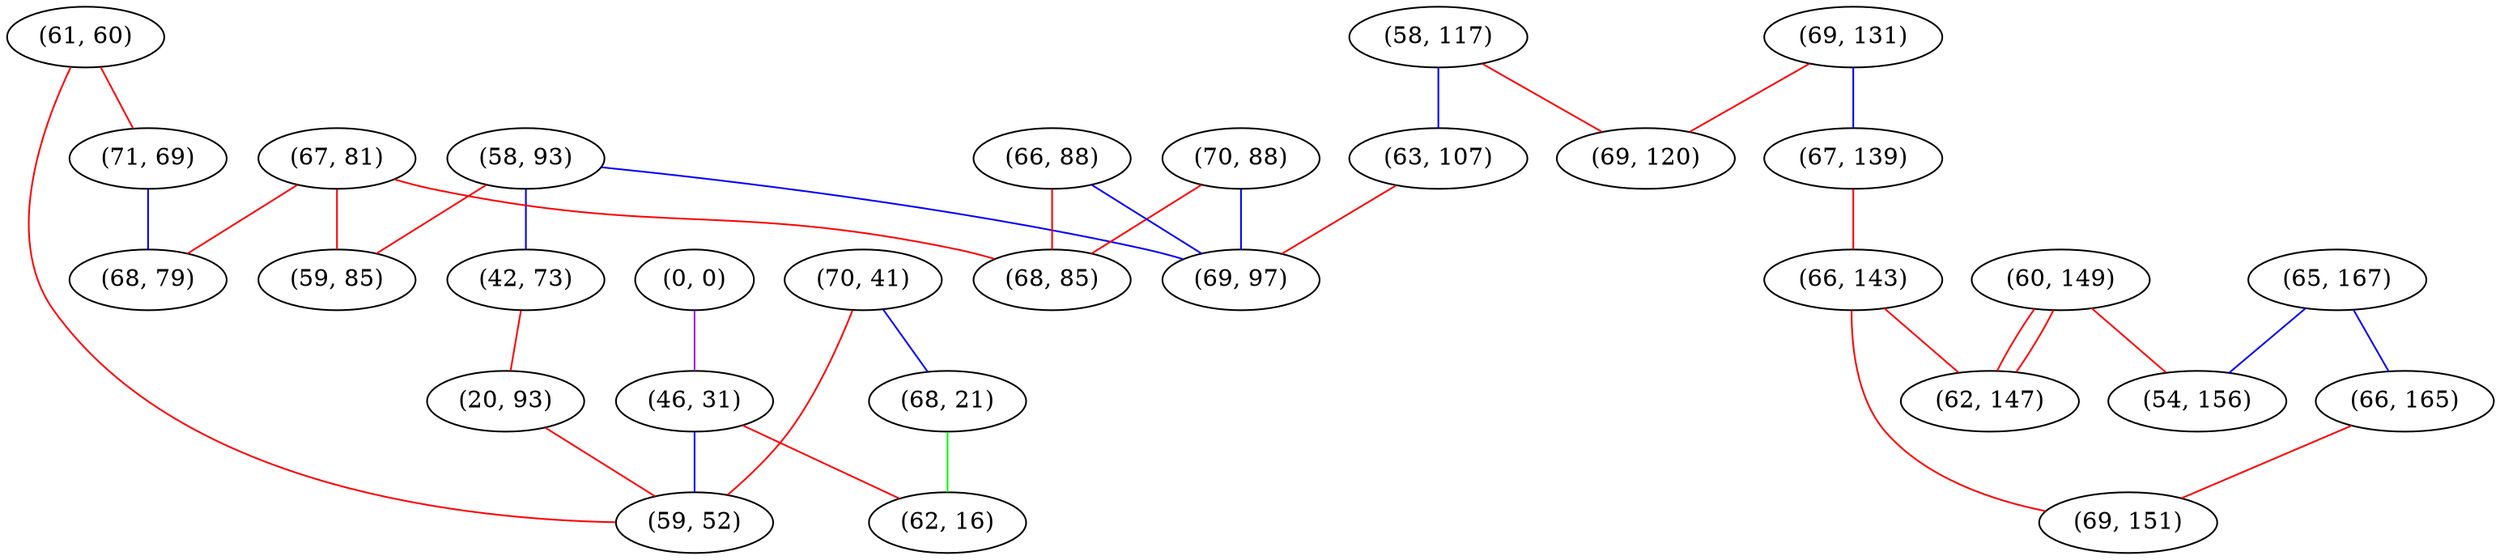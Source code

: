 graph "" {
"(58, 93)";
"(65, 167)";
"(58, 117)";
"(60, 149)";
"(70, 88)";
"(54, 156)";
"(67, 81)";
"(42, 73)";
"(69, 131)";
"(70, 41)";
"(69, 120)";
"(68, 21)";
"(66, 165)";
"(63, 107)";
"(61, 60)";
"(0, 0)";
"(46, 31)";
"(67, 139)";
"(20, 93)";
"(66, 143)";
"(71, 69)";
"(62, 147)";
"(66, 88)";
"(69, 151)";
"(59, 52)";
"(59, 85)";
"(68, 79)";
"(62, 16)";
"(68, 85)";
"(69, 97)";
"(58, 93)" -- "(69, 97)"  [color=blue, key=0, weight=3];
"(58, 93)" -- "(42, 73)"  [color=blue, key=0, weight=3];
"(58, 93)" -- "(59, 85)"  [color=red, key=0, weight=1];
"(65, 167)" -- "(54, 156)"  [color=blue, key=0, weight=3];
"(65, 167)" -- "(66, 165)"  [color=blue, key=0, weight=3];
"(58, 117)" -- "(63, 107)"  [color=blue, key=0, weight=3];
"(58, 117)" -- "(69, 120)"  [color=red, key=0, weight=1];
"(60, 149)" -- "(62, 147)"  [color=red, key=0, weight=1];
"(60, 149)" -- "(62, 147)"  [color=red, key=1, weight=1];
"(60, 149)" -- "(54, 156)"  [color=red, key=0, weight=1];
"(70, 88)" -- "(68, 85)"  [color=red, key=0, weight=1];
"(70, 88)" -- "(69, 97)"  [color=blue, key=0, weight=3];
"(67, 81)" -- "(68, 85)"  [color=red, key=0, weight=1];
"(67, 81)" -- "(68, 79)"  [color=red, key=0, weight=1];
"(67, 81)" -- "(59, 85)"  [color=red, key=0, weight=1];
"(42, 73)" -- "(20, 93)"  [color=red, key=0, weight=1];
"(69, 131)" -- "(67, 139)"  [color=blue, key=0, weight=3];
"(69, 131)" -- "(69, 120)"  [color=red, key=0, weight=1];
"(70, 41)" -- "(68, 21)"  [color=blue, key=0, weight=3];
"(70, 41)" -- "(59, 52)"  [color=red, key=0, weight=1];
"(68, 21)" -- "(62, 16)"  [color=green, key=0, weight=2];
"(66, 165)" -- "(69, 151)"  [color=red, key=0, weight=1];
"(63, 107)" -- "(69, 97)"  [color=red, key=0, weight=1];
"(61, 60)" -- "(71, 69)"  [color=red, key=0, weight=1];
"(61, 60)" -- "(59, 52)"  [color=red, key=0, weight=1];
"(0, 0)" -- "(46, 31)"  [color=purple, key=0, weight=4];
"(46, 31)" -- "(59, 52)"  [color=blue, key=0, weight=3];
"(46, 31)" -- "(62, 16)"  [color=red, key=0, weight=1];
"(67, 139)" -- "(66, 143)"  [color=red, key=0, weight=1];
"(20, 93)" -- "(59, 52)"  [color=red, key=0, weight=1];
"(66, 143)" -- "(62, 147)"  [color=red, key=0, weight=1];
"(66, 143)" -- "(69, 151)"  [color=red, key=0, weight=1];
"(71, 69)" -- "(68, 79)"  [color=blue, key=0, weight=3];
"(66, 88)" -- "(68, 85)"  [color=red, key=0, weight=1];
"(66, 88)" -- "(69, 97)"  [color=blue, key=0, weight=3];
}
